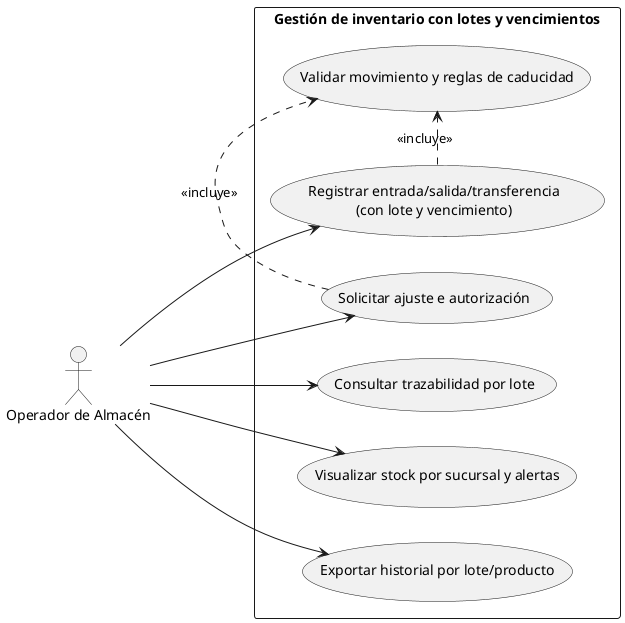 @startuml
left to right direction
skinparam packageStyle rectangle

actor "Operador de Almacén" as Operador

package "Gestión de inventario con lotes y vencimientos" {
  usecase "Registrar entrada/salida/transferencia\n(con lote y vencimiento)" as UC_RegistrarMovimiento
  usecase "Validar movimiento y reglas de caducidad" as UC_ValidarMovimiento
  usecase "Solicitar ajuste e autorización" as UC_AjusteAutorizado
  usecase "Consultar trazabilidad por lote" as UC_TrazabilidadLote
  usecase "Visualizar stock por sucursal y alertas" as UC_VerStockAlertas
  usecase "Exportar historial por lote/producto" as UC_ExportarHistorial
}

Operador --> UC_RegistrarMovimiento
Operador --> UC_AjusteAutorizado
Operador --> UC_TrazabilidadLote
Operador --> UC_VerStockAlertas
Operador --> UC_ExportarHistorial
UC_RegistrarMovimiento .> UC_ValidarMovimiento : <<incluye>>
UC_AjusteAutorizado .> UC_ValidarMovimiento : <<incluye>>
@enduml
